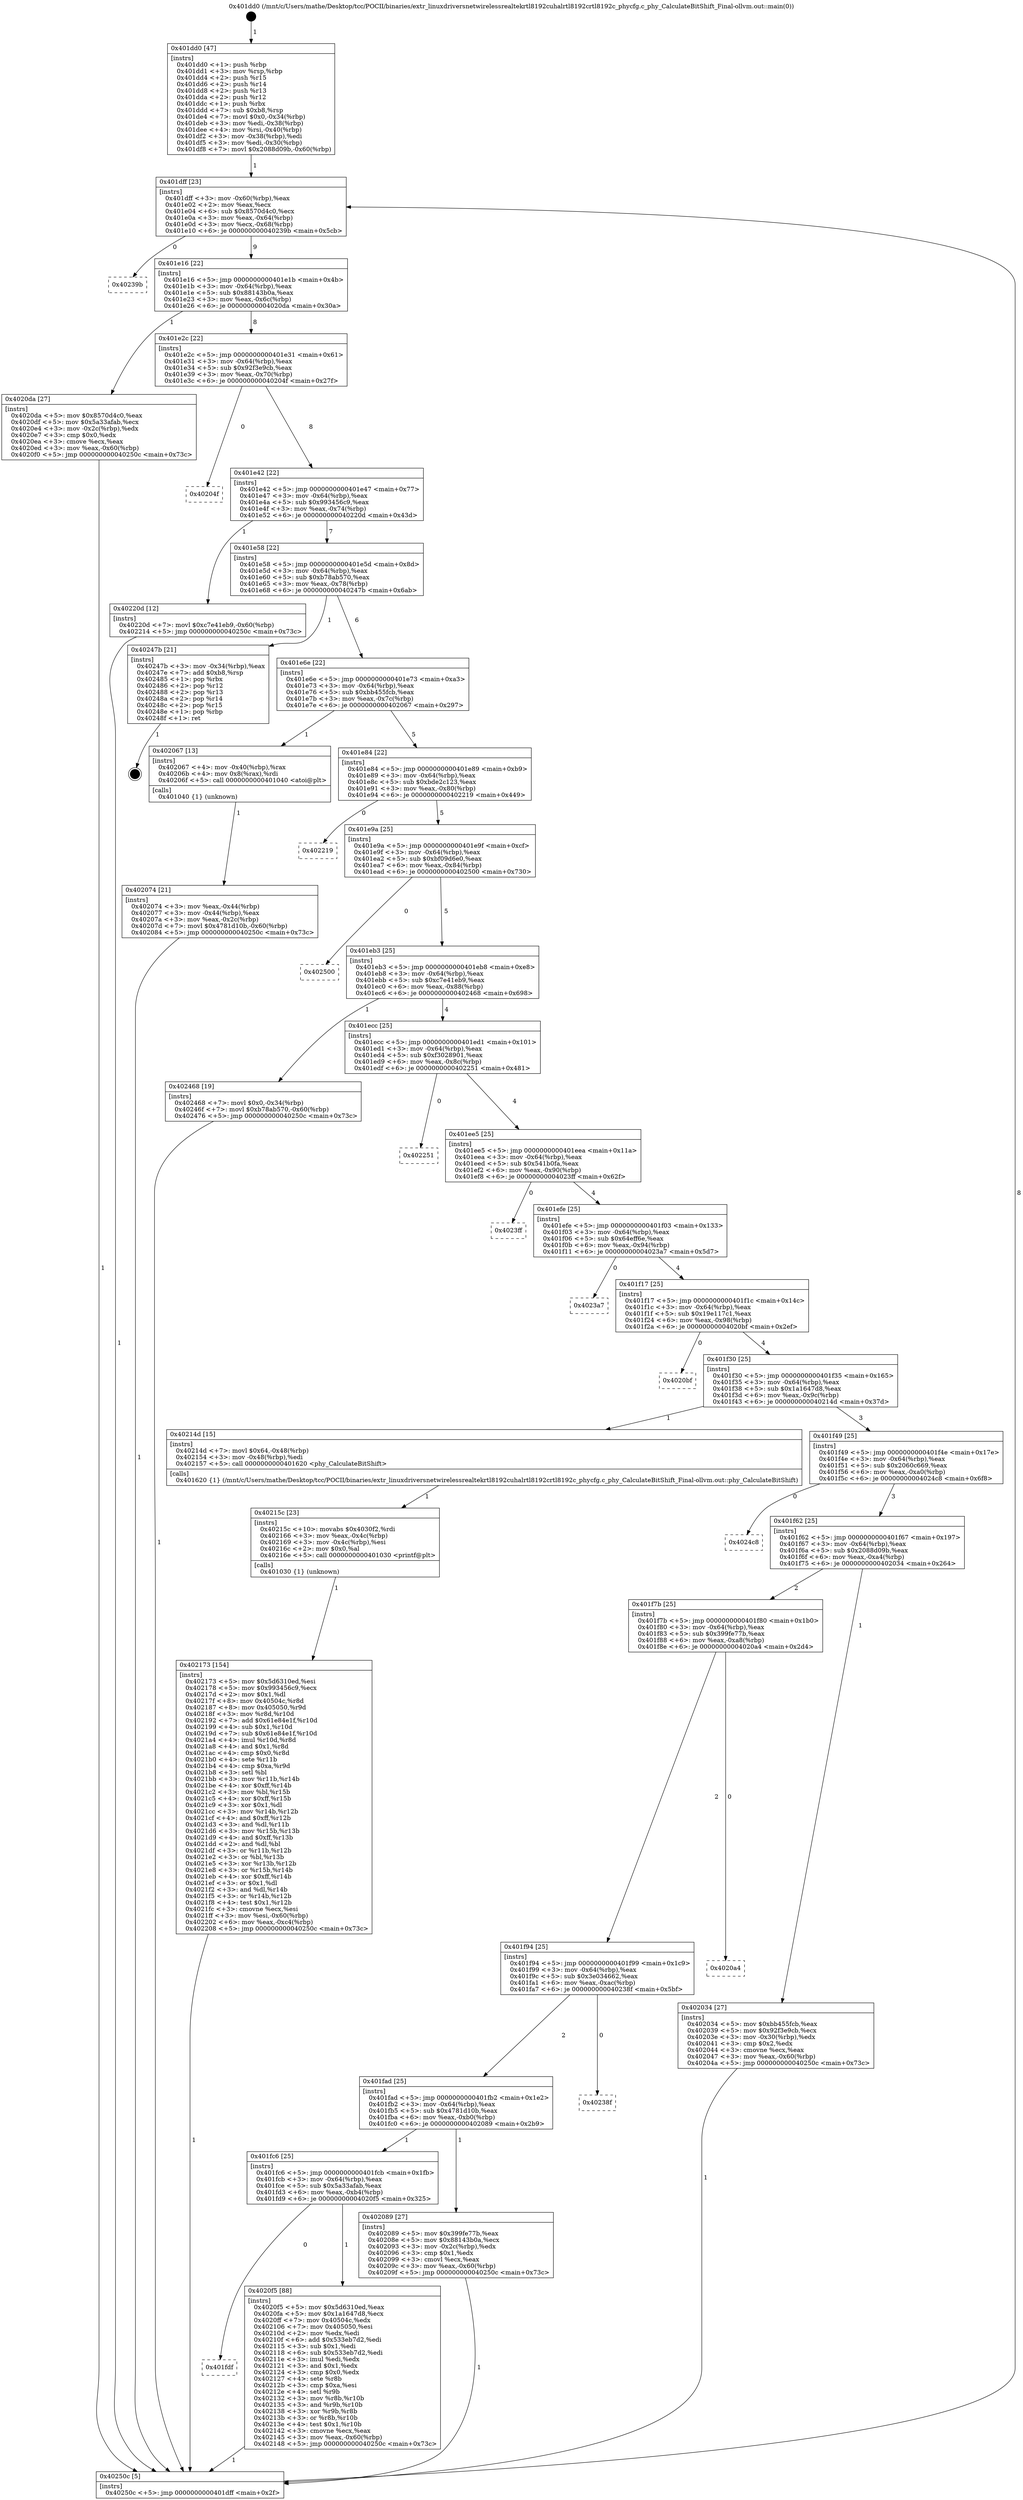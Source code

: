 digraph "0x401dd0" {
  label = "0x401dd0 (/mnt/c/Users/mathe/Desktop/tcc/POCII/binaries/extr_linuxdriversnetwirelessrealtekrtl8192cuhalrtl8192crtl8192c_phycfg.c_phy_CalculateBitShift_Final-ollvm.out::main(0))"
  labelloc = "t"
  node[shape=record]

  Entry [label="",width=0.3,height=0.3,shape=circle,fillcolor=black,style=filled]
  "0x401dff" [label="{
     0x401dff [23]\l
     | [instrs]\l
     &nbsp;&nbsp;0x401dff \<+3\>: mov -0x60(%rbp),%eax\l
     &nbsp;&nbsp;0x401e02 \<+2\>: mov %eax,%ecx\l
     &nbsp;&nbsp;0x401e04 \<+6\>: sub $0x8570d4c0,%ecx\l
     &nbsp;&nbsp;0x401e0a \<+3\>: mov %eax,-0x64(%rbp)\l
     &nbsp;&nbsp;0x401e0d \<+3\>: mov %ecx,-0x68(%rbp)\l
     &nbsp;&nbsp;0x401e10 \<+6\>: je 000000000040239b \<main+0x5cb\>\l
  }"]
  "0x40239b" [label="{
     0x40239b\l
  }", style=dashed]
  "0x401e16" [label="{
     0x401e16 [22]\l
     | [instrs]\l
     &nbsp;&nbsp;0x401e16 \<+5\>: jmp 0000000000401e1b \<main+0x4b\>\l
     &nbsp;&nbsp;0x401e1b \<+3\>: mov -0x64(%rbp),%eax\l
     &nbsp;&nbsp;0x401e1e \<+5\>: sub $0x88143b0a,%eax\l
     &nbsp;&nbsp;0x401e23 \<+3\>: mov %eax,-0x6c(%rbp)\l
     &nbsp;&nbsp;0x401e26 \<+6\>: je 00000000004020da \<main+0x30a\>\l
  }"]
  Exit [label="",width=0.3,height=0.3,shape=circle,fillcolor=black,style=filled,peripheries=2]
  "0x4020da" [label="{
     0x4020da [27]\l
     | [instrs]\l
     &nbsp;&nbsp;0x4020da \<+5\>: mov $0x8570d4c0,%eax\l
     &nbsp;&nbsp;0x4020df \<+5\>: mov $0x5a33afab,%ecx\l
     &nbsp;&nbsp;0x4020e4 \<+3\>: mov -0x2c(%rbp),%edx\l
     &nbsp;&nbsp;0x4020e7 \<+3\>: cmp $0x0,%edx\l
     &nbsp;&nbsp;0x4020ea \<+3\>: cmove %ecx,%eax\l
     &nbsp;&nbsp;0x4020ed \<+3\>: mov %eax,-0x60(%rbp)\l
     &nbsp;&nbsp;0x4020f0 \<+5\>: jmp 000000000040250c \<main+0x73c\>\l
  }"]
  "0x401e2c" [label="{
     0x401e2c [22]\l
     | [instrs]\l
     &nbsp;&nbsp;0x401e2c \<+5\>: jmp 0000000000401e31 \<main+0x61\>\l
     &nbsp;&nbsp;0x401e31 \<+3\>: mov -0x64(%rbp),%eax\l
     &nbsp;&nbsp;0x401e34 \<+5\>: sub $0x92f3e9cb,%eax\l
     &nbsp;&nbsp;0x401e39 \<+3\>: mov %eax,-0x70(%rbp)\l
     &nbsp;&nbsp;0x401e3c \<+6\>: je 000000000040204f \<main+0x27f\>\l
  }"]
  "0x402173" [label="{
     0x402173 [154]\l
     | [instrs]\l
     &nbsp;&nbsp;0x402173 \<+5\>: mov $0x5d6310ed,%esi\l
     &nbsp;&nbsp;0x402178 \<+5\>: mov $0x993456c9,%ecx\l
     &nbsp;&nbsp;0x40217d \<+2\>: mov $0x1,%dl\l
     &nbsp;&nbsp;0x40217f \<+8\>: mov 0x40504c,%r8d\l
     &nbsp;&nbsp;0x402187 \<+8\>: mov 0x405050,%r9d\l
     &nbsp;&nbsp;0x40218f \<+3\>: mov %r8d,%r10d\l
     &nbsp;&nbsp;0x402192 \<+7\>: add $0x61e84e1f,%r10d\l
     &nbsp;&nbsp;0x402199 \<+4\>: sub $0x1,%r10d\l
     &nbsp;&nbsp;0x40219d \<+7\>: sub $0x61e84e1f,%r10d\l
     &nbsp;&nbsp;0x4021a4 \<+4\>: imul %r10d,%r8d\l
     &nbsp;&nbsp;0x4021a8 \<+4\>: and $0x1,%r8d\l
     &nbsp;&nbsp;0x4021ac \<+4\>: cmp $0x0,%r8d\l
     &nbsp;&nbsp;0x4021b0 \<+4\>: sete %r11b\l
     &nbsp;&nbsp;0x4021b4 \<+4\>: cmp $0xa,%r9d\l
     &nbsp;&nbsp;0x4021b8 \<+3\>: setl %bl\l
     &nbsp;&nbsp;0x4021bb \<+3\>: mov %r11b,%r14b\l
     &nbsp;&nbsp;0x4021be \<+4\>: xor $0xff,%r14b\l
     &nbsp;&nbsp;0x4021c2 \<+3\>: mov %bl,%r15b\l
     &nbsp;&nbsp;0x4021c5 \<+4\>: xor $0xff,%r15b\l
     &nbsp;&nbsp;0x4021c9 \<+3\>: xor $0x1,%dl\l
     &nbsp;&nbsp;0x4021cc \<+3\>: mov %r14b,%r12b\l
     &nbsp;&nbsp;0x4021cf \<+4\>: and $0xff,%r12b\l
     &nbsp;&nbsp;0x4021d3 \<+3\>: and %dl,%r11b\l
     &nbsp;&nbsp;0x4021d6 \<+3\>: mov %r15b,%r13b\l
     &nbsp;&nbsp;0x4021d9 \<+4\>: and $0xff,%r13b\l
     &nbsp;&nbsp;0x4021dd \<+2\>: and %dl,%bl\l
     &nbsp;&nbsp;0x4021df \<+3\>: or %r11b,%r12b\l
     &nbsp;&nbsp;0x4021e2 \<+3\>: or %bl,%r13b\l
     &nbsp;&nbsp;0x4021e5 \<+3\>: xor %r13b,%r12b\l
     &nbsp;&nbsp;0x4021e8 \<+3\>: or %r15b,%r14b\l
     &nbsp;&nbsp;0x4021eb \<+4\>: xor $0xff,%r14b\l
     &nbsp;&nbsp;0x4021ef \<+3\>: or $0x1,%dl\l
     &nbsp;&nbsp;0x4021f2 \<+3\>: and %dl,%r14b\l
     &nbsp;&nbsp;0x4021f5 \<+3\>: or %r14b,%r12b\l
     &nbsp;&nbsp;0x4021f8 \<+4\>: test $0x1,%r12b\l
     &nbsp;&nbsp;0x4021fc \<+3\>: cmovne %ecx,%esi\l
     &nbsp;&nbsp;0x4021ff \<+3\>: mov %esi,-0x60(%rbp)\l
     &nbsp;&nbsp;0x402202 \<+6\>: mov %eax,-0xc4(%rbp)\l
     &nbsp;&nbsp;0x402208 \<+5\>: jmp 000000000040250c \<main+0x73c\>\l
  }"]
  "0x40204f" [label="{
     0x40204f\l
  }", style=dashed]
  "0x401e42" [label="{
     0x401e42 [22]\l
     | [instrs]\l
     &nbsp;&nbsp;0x401e42 \<+5\>: jmp 0000000000401e47 \<main+0x77\>\l
     &nbsp;&nbsp;0x401e47 \<+3\>: mov -0x64(%rbp),%eax\l
     &nbsp;&nbsp;0x401e4a \<+5\>: sub $0x993456c9,%eax\l
     &nbsp;&nbsp;0x401e4f \<+3\>: mov %eax,-0x74(%rbp)\l
     &nbsp;&nbsp;0x401e52 \<+6\>: je 000000000040220d \<main+0x43d\>\l
  }"]
  "0x40215c" [label="{
     0x40215c [23]\l
     | [instrs]\l
     &nbsp;&nbsp;0x40215c \<+10\>: movabs $0x4030f2,%rdi\l
     &nbsp;&nbsp;0x402166 \<+3\>: mov %eax,-0x4c(%rbp)\l
     &nbsp;&nbsp;0x402169 \<+3\>: mov -0x4c(%rbp),%esi\l
     &nbsp;&nbsp;0x40216c \<+2\>: mov $0x0,%al\l
     &nbsp;&nbsp;0x40216e \<+5\>: call 0000000000401030 \<printf@plt\>\l
     | [calls]\l
     &nbsp;&nbsp;0x401030 \{1\} (unknown)\l
  }"]
  "0x40220d" [label="{
     0x40220d [12]\l
     | [instrs]\l
     &nbsp;&nbsp;0x40220d \<+7\>: movl $0xc7e41eb9,-0x60(%rbp)\l
     &nbsp;&nbsp;0x402214 \<+5\>: jmp 000000000040250c \<main+0x73c\>\l
  }"]
  "0x401e58" [label="{
     0x401e58 [22]\l
     | [instrs]\l
     &nbsp;&nbsp;0x401e58 \<+5\>: jmp 0000000000401e5d \<main+0x8d\>\l
     &nbsp;&nbsp;0x401e5d \<+3\>: mov -0x64(%rbp),%eax\l
     &nbsp;&nbsp;0x401e60 \<+5\>: sub $0xb78ab570,%eax\l
     &nbsp;&nbsp;0x401e65 \<+3\>: mov %eax,-0x78(%rbp)\l
     &nbsp;&nbsp;0x401e68 \<+6\>: je 000000000040247b \<main+0x6ab\>\l
  }"]
  "0x401fdf" [label="{
     0x401fdf\l
  }", style=dashed]
  "0x40247b" [label="{
     0x40247b [21]\l
     | [instrs]\l
     &nbsp;&nbsp;0x40247b \<+3\>: mov -0x34(%rbp),%eax\l
     &nbsp;&nbsp;0x40247e \<+7\>: add $0xb8,%rsp\l
     &nbsp;&nbsp;0x402485 \<+1\>: pop %rbx\l
     &nbsp;&nbsp;0x402486 \<+2\>: pop %r12\l
     &nbsp;&nbsp;0x402488 \<+2\>: pop %r13\l
     &nbsp;&nbsp;0x40248a \<+2\>: pop %r14\l
     &nbsp;&nbsp;0x40248c \<+2\>: pop %r15\l
     &nbsp;&nbsp;0x40248e \<+1\>: pop %rbp\l
     &nbsp;&nbsp;0x40248f \<+1\>: ret\l
  }"]
  "0x401e6e" [label="{
     0x401e6e [22]\l
     | [instrs]\l
     &nbsp;&nbsp;0x401e6e \<+5\>: jmp 0000000000401e73 \<main+0xa3\>\l
     &nbsp;&nbsp;0x401e73 \<+3\>: mov -0x64(%rbp),%eax\l
     &nbsp;&nbsp;0x401e76 \<+5\>: sub $0xbb455fcb,%eax\l
     &nbsp;&nbsp;0x401e7b \<+3\>: mov %eax,-0x7c(%rbp)\l
     &nbsp;&nbsp;0x401e7e \<+6\>: je 0000000000402067 \<main+0x297\>\l
  }"]
  "0x4020f5" [label="{
     0x4020f5 [88]\l
     | [instrs]\l
     &nbsp;&nbsp;0x4020f5 \<+5\>: mov $0x5d6310ed,%eax\l
     &nbsp;&nbsp;0x4020fa \<+5\>: mov $0x1a1647d8,%ecx\l
     &nbsp;&nbsp;0x4020ff \<+7\>: mov 0x40504c,%edx\l
     &nbsp;&nbsp;0x402106 \<+7\>: mov 0x405050,%esi\l
     &nbsp;&nbsp;0x40210d \<+2\>: mov %edx,%edi\l
     &nbsp;&nbsp;0x40210f \<+6\>: add $0x533eb7d2,%edi\l
     &nbsp;&nbsp;0x402115 \<+3\>: sub $0x1,%edi\l
     &nbsp;&nbsp;0x402118 \<+6\>: sub $0x533eb7d2,%edi\l
     &nbsp;&nbsp;0x40211e \<+3\>: imul %edi,%edx\l
     &nbsp;&nbsp;0x402121 \<+3\>: and $0x1,%edx\l
     &nbsp;&nbsp;0x402124 \<+3\>: cmp $0x0,%edx\l
     &nbsp;&nbsp;0x402127 \<+4\>: sete %r8b\l
     &nbsp;&nbsp;0x40212b \<+3\>: cmp $0xa,%esi\l
     &nbsp;&nbsp;0x40212e \<+4\>: setl %r9b\l
     &nbsp;&nbsp;0x402132 \<+3\>: mov %r8b,%r10b\l
     &nbsp;&nbsp;0x402135 \<+3\>: and %r9b,%r10b\l
     &nbsp;&nbsp;0x402138 \<+3\>: xor %r9b,%r8b\l
     &nbsp;&nbsp;0x40213b \<+3\>: or %r8b,%r10b\l
     &nbsp;&nbsp;0x40213e \<+4\>: test $0x1,%r10b\l
     &nbsp;&nbsp;0x402142 \<+3\>: cmovne %ecx,%eax\l
     &nbsp;&nbsp;0x402145 \<+3\>: mov %eax,-0x60(%rbp)\l
     &nbsp;&nbsp;0x402148 \<+5\>: jmp 000000000040250c \<main+0x73c\>\l
  }"]
  "0x402067" [label="{
     0x402067 [13]\l
     | [instrs]\l
     &nbsp;&nbsp;0x402067 \<+4\>: mov -0x40(%rbp),%rax\l
     &nbsp;&nbsp;0x40206b \<+4\>: mov 0x8(%rax),%rdi\l
     &nbsp;&nbsp;0x40206f \<+5\>: call 0000000000401040 \<atoi@plt\>\l
     | [calls]\l
     &nbsp;&nbsp;0x401040 \{1\} (unknown)\l
  }"]
  "0x401e84" [label="{
     0x401e84 [22]\l
     | [instrs]\l
     &nbsp;&nbsp;0x401e84 \<+5\>: jmp 0000000000401e89 \<main+0xb9\>\l
     &nbsp;&nbsp;0x401e89 \<+3\>: mov -0x64(%rbp),%eax\l
     &nbsp;&nbsp;0x401e8c \<+5\>: sub $0xbde2c123,%eax\l
     &nbsp;&nbsp;0x401e91 \<+3\>: mov %eax,-0x80(%rbp)\l
     &nbsp;&nbsp;0x401e94 \<+6\>: je 0000000000402219 \<main+0x449\>\l
  }"]
  "0x401fc6" [label="{
     0x401fc6 [25]\l
     | [instrs]\l
     &nbsp;&nbsp;0x401fc6 \<+5\>: jmp 0000000000401fcb \<main+0x1fb\>\l
     &nbsp;&nbsp;0x401fcb \<+3\>: mov -0x64(%rbp),%eax\l
     &nbsp;&nbsp;0x401fce \<+5\>: sub $0x5a33afab,%eax\l
     &nbsp;&nbsp;0x401fd3 \<+6\>: mov %eax,-0xb4(%rbp)\l
     &nbsp;&nbsp;0x401fd9 \<+6\>: je 00000000004020f5 \<main+0x325\>\l
  }"]
  "0x402219" [label="{
     0x402219\l
  }", style=dashed]
  "0x401e9a" [label="{
     0x401e9a [25]\l
     | [instrs]\l
     &nbsp;&nbsp;0x401e9a \<+5\>: jmp 0000000000401e9f \<main+0xcf\>\l
     &nbsp;&nbsp;0x401e9f \<+3\>: mov -0x64(%rbp),%eax\l
     &nbsp;&nbsp;0x401ea2 \<+5\>: sub $0xbf09d6e0,%eax\l
     &nbsp;&nbsp;0x401ea7 \<+6\>: mov %eax,-0x84(%rbp)\l
     &nbsp;&nbsp;0x401ead \<+6\>: je 0000000000402500 \<main+0x730\>\l
  }"]
  "0x402089" [label="{
     0x402089 [27]\l
     | [instrs]\l
     &nbsp;&nbsp;0x402089 \<+5\>: mov $0x399fe77b,%eax\l
     &nbsp;&nbsp;0x40208e \<+5\>: mov $0x88143b0a,%ecx\l
     &nbsp;&nbsp;0x402093 \<+3\>: mov -0x2c(%rbp),%edx\l
     &nbsp;&nbsp;0x402096 \<+3\>: cmp $0x1,%edx\l
     &nbsp;&nbsp;0x402099 \<+3\>: cmovl %ecx,%eax\l
     &nbsp;&nbsp;0x40209c \<+3\>: mov %eax,-0x60(%rbp)\l
     &nbsp;&nbsp;0x40209f \<+5\>: jmp 000000000040250c \<main+0x73c\>\l
  }"]
  "0x402500" [label="{
     0x402500\l
  }", style=dashed]
  "0x401eb3" [label="{
     0x401eb3 [25]\l
     | [instrs]\l
     &nbsp;&nbsp;0x401eb3 \<+5\>: jmp 0000000000401eb8 \<main+0xe8\>\l
     &nbsp;&nbsp;0x401eb8 \<+3\>: mov -0x64(%rbp),%eax\l
     &nbsp;&nbsp;0x401ebb \<+5\>: sub $0xc7e41eb9,%eax\l
     &nbsp;&nbsp;0x401ec0 \<+6\>: mov %eax,-0x88(%rbp)\l
     &nbsp;&nbsp;0x401ec6 \<+6\>: je 0000000000402468 \<main+0x698\>\l
  }"]
  "0x401fad" [label="{
     0x401fad [25]\l
     | [instrs]\l
     &nbsp;&nbsp;0x401fad \<+5\>: jmp 0000000000401fb2 \<main+0x1e2\>\l
     &nbsp;&nbsp;0x401fb2 \<+3\>: mov -0x64(%rbp),%eax\l
     &nbsp;&nbsp;0x401fb5 \<+5\>: sub $0x4781d10b,%eax\l
     &nbsp;&nbsp;0x401fba \<+6\>: mov %eax,-0xb0(%rbp)\l
     &nbsp;&nbsp;0x401fc0 \<+6\>: je 0000000000402089 \<main+0x2b9\>\l
  }"]
  "0x402468" [label="{
     0x402468 [19]\l
     | [instrs]\l
     &nbsp;&nbsp;0x402468 \<+7\>: movl $0x0,-0x34(%rbp)\l
     &nbsp;&nbsp;0x40246f \<+7\>: movl $0xb78ab570,-0x60(%rbp)\l
     &nbsp;&nbsp;0x402476 \<+5\>: jmp 000000000040250c \<main+0x73c\>\l
  }"]
  "0x401ecc" [label="{
     0x401ecc [25]\l
     | [instrs]\l
     &nbsp;&nbsp;0x401ecc \<+5\>: jmp 0000000000401ed1 \<main+0x101\>\l
     &nbsp;&nbsp;0x401ed1 \<+3\>: mov -0x64(%rbp),%eax\l
     &nbsp;&nbsp;0x401ed4 \<+5\>: sub $0xf3028901,%eax\l
     &nbsp;&nbsp;0x401ed9 \<+6\>: mov %eax,-0x8c(%rbp)\l
     &nbsp;&nbsp;0x401edf \<+6\>: je 0000000000402251 \<main+0x481\>\l
  }"]
  "0x40238f" [label="{
     0x40238f\l
  }", style=dashed]
  "0x402251" [label="{
     0x402251\l
  }", style=dashed]
  "0x401ee5" [label="{
     0x401ee5 [25]\l
     | [instrs]\l
     &nbsp;&nbsp;0x401ee5 \<+5\>: jmp 0000000000401eea \<main+0x11a\>\l
     &nbsp;&nbsp;0x401eea \<+3\>: mov -0x64(%rbp),%eax\l
     &nbsp;&nbsp;0x401eed \<+5\>: sub $0x541b0fa,%eax\l
     &nbsp;&nbsp;0x401ef2 \<+6\>: mov %eax,-0x90(%rbp)\l
     &nbsp;&nbsp;0x401ef8 \<+6\>: je 00000000004023ff \<main+0x62f\>\l
  }"]
  "0x401f94" [label="{
     0x401f94 [25]\l
     | [instrs]\l
     &nbsp;&nbsp;0x401f94 \<+5\>: jmp 0000000000401f99 \<main+0x1c9\>\l
     &nbsp;&nbsp;0x401f99 \<+3\>: mov -0x64(%rbp),%eax\l
     &nbsp;&nbsp;0x401f9c \<+5\>: sub $0x3e034662,%eax\l
     &nbsp;&nbsp;0x401fa1 \<+6\>: mov %eax,-0xac(%rbp)\l
     &nbsp;&nbsp;0x401fa7 \<+6\>: je 000000000040238f \<main+0x5bf\>\l
  }"]
  "0x4023ff" [label="{
     0x4023ff\l
  }", style=dashed]
  "0x401efe" [label="{
     0x401efe [25]\l
     | [instrs]\l
     &nbsp;&nbsp;0x401efe \<+5\>: jmp 0000000000401f03 \<main+0x133\>\l
     &nbsp;&nbsp;0x401f03 \<+3\>: mov -0x64(%rbp),%eax\l
     &nbsp;&nbsp;0x401f06 \<+5\>: sub $0x64eff6e,%eax\l
     &nbsp;&nbsp;0x401f0b \<+6\>: mov %eax,-0x94(%rbp)\l
     &nbsp;&nbsp;0x401f11 \<+6\>: je 00000000004023a7 \<main+0x5d7\>\l
  }"]
  "0x4020a4" [label="{
     0x4020a4\l
  }", style=dashed]
  "0x4023a7" [label="{
     0x4023a7\l
  }", style=dashed]
  "0x401f17" [label="{
     0x401f17 [25]\l
     | [instrs]\l
     &nbsp;&nbsp;0x401f17 \<+5\>: jmp 0000000000401f1c \<main+0x14c\>\l
     &nbsp;&nbsp;0x401f1c \<+3\>: mov -0x64(%rbp),%eax\l
     &nbsp;&nbsp;0x401f1f \<+5\>: sub $0x19e117c1,%eax\l
     &nbsp;&nbsp;0x401f24 \<+6\>: mov %eax,-0x98(%rbp)\l
     &nbsp;&nbsp;0x401f2a \<+6\>: je 00000000004020bf \<main+0x2ef\>\l
  }"]
  "0x402074" [label="{
     0x402074 [21]\l
     | [instrs]\l
     &nbsp;&nbsp;0x402074 \<+3\>: mov %eax,-0x44(%rbp)\l
     &nbsp;&nbsp;0x402077 \<+3\>: mov -0x44(%rbp),%eax\l
     &nbsp;&nbsp;0x40207a \<+3\>: mov %eax,-0x2c(%rbp)\l
     &nbsp;&nbsp;0x40207d \<+7\>: movl $0x4781d10b,-0x60(%rbp)\l
     &nbsp;&nbsp;0x402084 \<+5\>: jmp 000000000040250c \<main+0x73c\>\l
  }"]
  "0x4020bf" [label="{
     0x4020bf\l
  }", style=dashed]
  "0x401f30" [label="{
     0x401f30 [25]\l
     | [instrs]\l
     &nbsp;&nbsp;0x401f30 \<+5\>: jmp 0000000000401f35 \<main+0x165\>\l
     &nbsp;&nbsp;0x401f35 \<+3\>: mov -0x64(%rbp),%eax\l
     &nbsp;&nbsp;0x401f38 \<+5\>: sub $0x1a1647d8,%eax\l
     &nbsp;&nbsp;0x401f3d \<+6\>: mov %eax,-0x9c(%rbp)\l
     &nbsp;&nbsp;0x401f43 \<+6\>: je 000000000040214d \<main+0x37d\>\l
  }"]
  "0x401dd0" [label="{
     0x401dd0 [47]\l
     | [instrs]\l
     &nbsp;&nbsp;0x401dd0 \<+1\>: push %rbp\l
     &nbsp;&nbsp;0x401dd1 \<+3\>: mov %rsp,%rbp\l
     &nbsp;&nbsp;0x401dd4 \<+2\>: push %r15\l
     &nbsp;&nbsp;0x401dd6 \<+2\>: push %r14\l
     &nbsp;&nbsp;0x401dd8 \<+2\>: push %r13\l
     &nbsp;&nbsp;0x401dda \<+2\>: push %r12\l
     &nbsp;&nbsp;0x401ddc \<+1\>: push %rbx\l
     &nbsp;&nbsp;0x401ddd \<+7\>: sub $0xb8,%rsp\l
     &nbsp;&nbsp;0x401de4 \<+7\>: movl $0x0,-0x34(%rbp)\l
     &nbsp;&nbsp;0x401deb \<+3\>: mov %edi,-0x38(%rbp)\l
     &nbsp;&nbsp;0x401dee \<+4\>: mov %rsi,-0x40(%rbp)\l
     &nbsp;&nbsp;0x401df2 \<+3\>: mov -0x38(%rbp),%edi\l
     &nbsp;&nbsp;0x401df5 \<+3\>: mov %edi,-0x30(%rbp)\l
     &nbsp;&nbsp;0x401df8 \<+7\>: movl $0x2088d09b,-0x60(%rbp)\l
  }"]
  "0x40214d" [label="{
     0x40214d [15]\l
     | [instrs]\l
     &nbsp;&nbsp;0x40214d \<+7\>: movl $0x64,-0x48(%rbp)\l
     &nbsp;&nbsp;0x402154 \<+3\>: mov -0x48(%rbp),%edi\l
     &nbsp;&nbsp;0x402157 \<+5\>: call 0000000000401620 \<phy_CalculateBitShift\>\l
     | [calls]\l
     &nbsp;&nbsp;0x401620 \{1\} (/mnt/c/Users/mathe/Desktop/tcc/POCII/binaries/extr_linuxdriversnetwirelessrealtekrtl8192cuhalrtl8192crtl8192c_phycfg.c_phy_CalculateBitShift_Final-ollvm.out::phy_CalculateBitShift)\l
  }"]
  "0x401f49" [label="{
     0x401f49 [25]\l
     | [instrs]\l
     &nbsp;&nbsp;0x401f49 \<+5\>: jmp 0000000000401f4e \<main+0x17e\>\l
     &nbsp;&nbsp;0x401f4e \<+3\>: mov -0x64(%rbp),%eax\l
     &nbsp;&nbsp;0x401f51 \<+5\>: sub $0x2060c669,%eax\l
     &nbsp;&nbsp;0x401f56 \<+6\>: mov %eax,-0xa0(%rbp)\l
     &nbsp;&nbsp;0x401f5c \<+6\>: je 00000000004024c8 \<main+0x6f8\>\l
  }"]
  "0x40250c" [label="{
     0x40250c [5]\l
     | [instrs]\l
     &nbsp;&nbsp;0x40250c \<+5\>: jmp 0000000000401dff \<main+0x2f\>\l
  }"]
  "0x4024c8" [label="{
     0x4024c8\l
  }", style=dashed]
  "0x401f62" [label="{
     0x401f62 [25]\l
     | [instrs]\l
     &nbsp;&nbsp;0x401f62 \<+5\>: jmp 0000000000401f67 \<main+0x197\>\l
     &nbsp;&nbsp;0x401f67 \<+3\>: mov -0x64(%rbp),%eax\l
     &nbsp;&nbsp;0x401f6a \<+5\>: sub $0x2088d09b,%eax\l
     &nbsp;&nbsp;0x401f6f \<+6\>: mov %eax,-0xa4(%rbp)\l
     &nbsp;&nbsp;0x401f75 \<+6\>: je 0000000000402034 \<main+0x264\>\l
  }"]
  "0x401f7b" [label="{
     0x401f7b [25]\l
     | [instrs]\l
     &nbsp;&nbsp;0x401f7b \<+5\>: jmp 0000000000401f80 \<main+0x1b0\>\l
     &nbsp;&nbsp;0x401f80 \<+3\>: mov -0x64(%rbp),%eax\l
     &nbsp;&nbsp;0x401f83 \<+5\>: sub $0x399fe77b,%eax\l
     &nbsp;&nbsp;0x401f88 \<+6\>: mov %eax,-0xa8(%rbp)\l
     &nbsp;&nbsp;0x401f8e \<+6\>: je 00000000004020a4 \<main+0x2d4\>\l
  }"]
  "0x402034" [label="{
     0x402034 [27]\l
     | [instrs]\l
     &nbsp;&nbsp;0x402034 \<+5\>: mov $0xbb455fcb,%eax\l
     &nbsp;&nbsp;0x402039 \<+5\>: mov $0x92f3e9cb,%ecx\l
     &nbsp;&nbsp;0x40203e \<+3\>: mov -0x30(%rbp),%edx\l
     &nbsp;&nbsp;0x402041 \<+3\>: cmp $0x2,%edx\l
     &nbsp;&nbsp;0x402044 \<+3\>: cmovne %ecx,%eax\l
     &nbsp;&nbsp;0x402047 \<+3\>: mov %eax,-0x60(%rbp)\l
     &nbsp;&nbsp;0x40204a \<+5\>: jmp 000000000040250c \<main+0x73c\>\l
  }"]
  Entry -> "0x401dd0" [label=" 1"]
  "0x401dff" -> "0x40239b" [label=" 0"]
  "0x401dff" -> "0x401e16" [label=" 9"]
  "0x40247b" -> Exit [label=" 1"]
  "0x401e16" -> "0x4020da" [label=" 1"]
  "0x401e16" -> "0x401e2c" [label=" 8"]
  "0x402468" -> "0x40250c" [label=" 1"]
  "0x401e2c" -> "0x40204f" [label=" 0"]
  "0x401e2c" -> "0x401e42" [label=" 8"]
  "0x40220d" -> "0x40250c" [label=" 1"]
  "0x401e42" -> "0x40220d" [label=" 1"]
  "0x401e42" -> "0x401e58" [label=" 7"]
  "0x402173" -> "0x40250c" [label=" 1"]
  "0x401e58" -> "0x40247b" [label=" 1"]
  "0x401e58" -> "0x401e6e" [label=" 6"]
  "0x40215c" -> "0x402173" [label=" 1"]
  "0x401e6e" -> "0x402067" [label=" 1"]
  "0x401e6e" -> "0x401e84" [label=" 5"]
  "0x40214d" -> "0x40215c" [label=" 1"]
  "0x401e84" -> "0x402219" [label=" 0"]
  "0x401e84" -> "0x401e9a" [label=" 5"]
  "0x401fc6" -> "0x401fdf" [label=" 0"]
  "0x401e9a" -> "0x402500" [label=" 0"]
  "0x401e9a" -> "0x401eb3" [label=" 5"]
  "0x401fc6" -> "0x4020f5" [label=" 1"]
  "0x401eb3" -> "0x402468" [label=" 1"]
  "0x401eb3" -> "0x401ecc" [label=" 4"]
  "0x4020da" -> "0x40250c" [label=" 1"]
  "0x401ecc" -> "0x402251" [label=" 0"]
  "0x401ecc" -> "0x401ee5" [label=" 4"]
  "0x402089" -> "0x40250c" [label=" 1"]
  "0x401ee5" -> "0x4023ff" [label=" 0"]
  "0x401ee5" -> "0x401efe" [label=" 4"]
  "0x401fad" -> "0x402089" [label=" 1"]
  "0x401efe" -> "0x4023a7" [label=" 0"]
  "0x401efe" -> "0x401f17" [label=" 4"]
  "0x4020f5" -> "0x40250c" [label=" 1"]
  "0x401f17" -> "0x4020bf" [label=" 0"]
  "0x401f17" -> "0x401f30" [label=" 4"]
  "0x401f94" -> "0x40238f" [label=" 0"]
  "0x401f30" -> "0x40214d" [label=" 1"]
  "0x401f30" -> "0x401f49" [label=" 3"]
  "0x401fad" -> "0x401fc6" [label=" 1"]
  "0x401f49" -> "0x4024c8" [label=" 0"]
  "0x401f49" -> "0x401f62" [label=" 3"]
  "0x401f7b" -> "0x401f94" [label=" 2"]
  "0x401f62" -> "0x402034" [label=" 1"]
  "0x401f62" -> "0x401f7b" [label=" 2"]
  "0x402034" -> "0x40250c" [label=" 1"]
  "0x401dd0" -> "0x401dff" [label=" 1"]
  "0x40250c" -> "0x401dff" [label=" 8"]
  "0x402067" -> "0x402074" [label=" 1"]
  "0x402074" -> "0x40250c" [label=" 1"]
  "0x401f94" -> "0x401fad" [label=" 2"]
  "0x401f7b" -> "0x4020a4" [label=" 0"]
}

